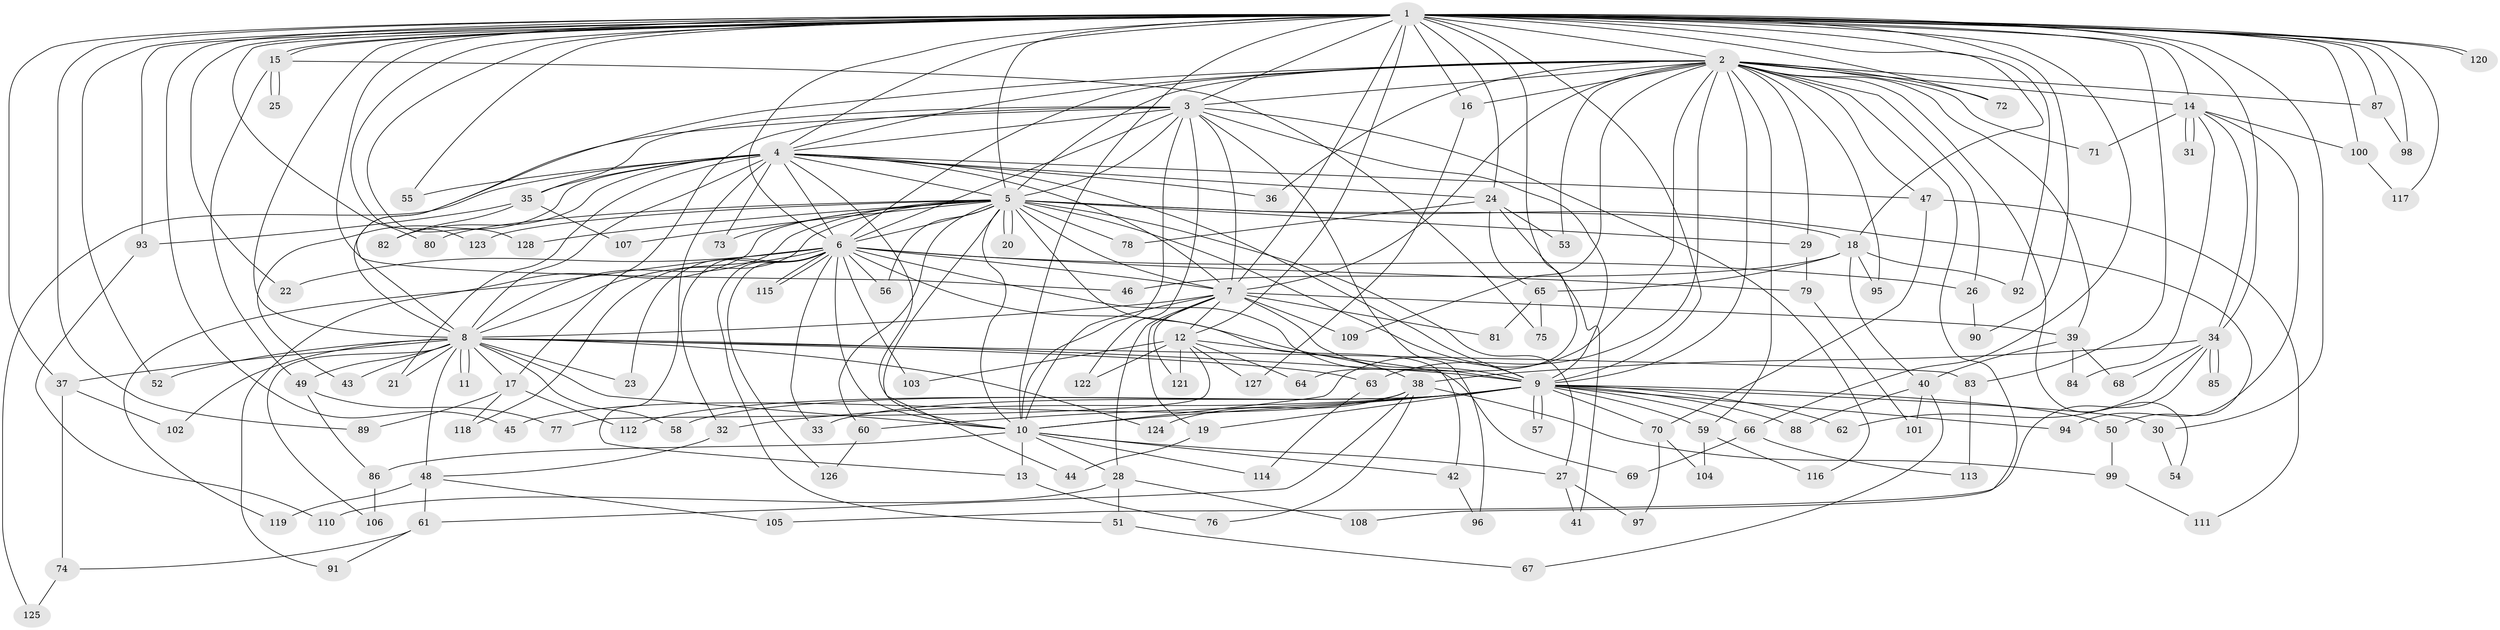 // coarse degree distribution, {37: 0.010101010101010102, 27: 0.010101010101010102, 14: 0.020202020202020204, 20: 0.010101010101010102, 25: 0.010101010101010102, 21: 0.010101010101010102, 16: 0.010101010101010102, 24: 0.020202020202020204, 2: 0.5858585858585859, 8: 0.04040404040404041, 6: 0.030303030303030304, 3: 0.13131313131313133, 5: 0.04040404040404041, 7: 0.010101010101010102, 4: 0.06060606060606061}
// Generated by graph-tools (version 1.1) at 2025/51/02/27/25 19:51:48]
// undirected, 128 vertices, 281 edges
graph export_dot {
graph [start="1"]
  node [color=gray90,style=filled];
  1;
  2;
  3;
  4;
  5;
  6;
  7;
  8;
  9;
  10;
  11;
  12;
  13;
  14;
  15;
  16;
  17;
  18;
  19;
  20;
  21;
  22;
  23;
  24;
  25;
  26;
  27;
  28;
  29;
  30;
  31;
  32;
  33;
  34;
  35;
  36;
  37;
  38;
  39;
  40;
  41;
  42;
  43;
  44;
  45;
  46;
  47;
  48;
  49;
  50;
  51;
  52;
  53;
  54;
  55;
  56;
  57;
  58;
  59;
  60;
  61;
  62;
  63;
  64;
  65;
  66;
  67;
  68;
  69;
  70;
  71;
  72;
  73;
  74;
  75;
  76;
  77;
  78;
  79;
  80;
  81;
  82;
  83;
  84;
  85;
  86;
  87;
  88;
  89;
  90;
  91;
  92;
  93;
  94;
  95;
  96;
  97;
  98;
  99;
  100;
  101;
  102;
  103;
  104;
  105;
  106;
  107;
  108;
  109;
  110;
  111;
  112;
  113;
  114;
  115;
  116;
  117;
  118;
  119;
  120;
  121;
  122;
  123;
  124;
  125;
  126;
  127;
  128;
  1 -- 2;
  1 -- 3;
  1 -- 4;
  1 -- 5;
  1 -- 6;
  1 -- 7;
  1 -- 8;
  1 -- 9;
  1 -- 10;
  1 -- 12;
  1 -- 14;
  1 -- 15;
  1 -- 15;
  1 -- 16;
  1 -- 18;
  1 -- 22;
  1 -- 24;
  1 -- 30;
  1 -- 34;
  1 -- 37;
  1 -- 45;
  1 -- 46;
  1 -- 52;
  1 -- 55;
  1 -- 64;
  1 -- 66;
  1 -- 72;
  1 -- 80;
  1 -- 83;
  1 -- 87;
  1 -- 89;
  1 -- 90;
  1 -- 92;
  1 -- 93;
  1 -- 98;
  1 -- 100;
  1 -- 117;
  1 -- 120;
  1 -- 120;
  1 -- 123;
  1 -- 128;
  2 -- 3;
  2 -- 4;
  2 -- 5;
  2 -- 6;
  2 -- 7;
  2 -- 8;
  2 -- 9;
  2 -- 10;
  2 -- 14;
  2 -- 16;
  2 -- 26;
  2 -- 29;
  2 -- 36;
  2 -- 39;
  2 -- 47;
  2 -- 53;
  2 -- 54;
  2 -- 59;
  2 -- 63;
  2 -- 71;
  2 -- 72;
  2 -- 87;
  2 -- 95;
  2 -- 108;
  2 -- 109;
  3 -- 4;
  3 -- 5;
  3 -- 6;
  3 -- 7;
  3 -- 8;
  3 -- 9;
  3 -- 10;
  3 -- 17;
  3 -- 35;
  3 -- 96;
  3 -- 116;
  3 -- 122;
  4 -- 5;
  4 -- 6;
  4 -- 7;
  4 -- 8;
  4 -- 9;
  4 -- 10;
  4 -- 13;
  4 -- 21;
  4 -- 24;
  4 -- 35;
  4 -- 36;
  4 -- 43;
  4 -- 47;
  4 -- 55;
  4 -- 73;
  4 -- 82;
  4 -- 125;
  5 -- 6;
  5 -- 7;
  5 -- 8;
  5 -- 9;
  5 -- 10;
  5 -- 18;
  5 -- 20;
  5 -- 20;
  5 -- 27;
  5 -- 29;
  5 -- 38;
  5 -- 44;
  5 -- 50;
  5 -- 56;
  5 -- 60;
  5 -- 73;
  5 -- 78;
  5 -- 80;
  5 -- 91;
  5 -- 107;
  5 -- 118;
  5 -- 123;
  5 -- 128;
  6 -- 7;
  6 -- 8;
  6 -- 9;
  6 -- 10;
  6 -- 22;
  6 -- 23;
  6 -- 26;
  6 -- 32;
  6 -- 33;
  6 -- 42;
  6 -- 51;
  6 -- 56;
  6 -- 79;
  6 -- 103;
  6 -- 115;
  6 -- 115;
  6 -- 119;
  6 -- 126;
  7 -- 8;
  7 -- 9;
  7 -- 10;
  7 -- 12;
  7 -- 19;
  7 -- 28;
  7 -- 39;
  7 -- 81;
  7 -- 109;
  7 -- 121;
  8 -- 9;
  8 -- 10;
  8 -- 11;
  8 -- 11;
  8 -- 17;
  8 -- 21;
  8 -- 23;
  8 -- 37;
  8 -- 43;
  8 -- 48;
  8 -- 49;
  8 -- 52;
  8 -- 58;
  8 -- 63;
  8 -- 83;
  8 -- 102;
  8 -- 106;
  8 -- 124;
  9 -- 10;
  9 -- 19;
  9 -- 30;
  9 -- 32;
  9 -- 33;
  9 -- 50;
  9 -- 57;
  9 -- 57;
  9 -- 58;
  9 -- 59;
  9 -- 60;
  9 -- 62;
  9 -- 66;
  9 -- 70;
  9 -- 88;
  9 -- 94;
  9 -- 112;
  10 -- 13;
  10 -- 27;
  10 -- 28;
  10 -- 42;
  10 -- 86;
  10 -- 114;
  12 -- 64;
  12 -- 69;
  12 -- 77;
  12 -- 103;
  12 -- 121;
  12 -- 122;
  12 -- 127;
  13 -- 76;
  14 -- 31;
  14 -- 31;
  14 -- 34;
  14 -- 71;
  14 -- 84;
  14 -- 94;
  14 -- 100;
  15 -- 25;
  15 -- 25;
  15 -- 49;
  15 -- 75;
  16 -- 127;
  17 -- 89;
  17 -- 112;
  17 -- 118;
  18 -- 40;
  18 -- 46;
  18 -- 65;
  18 -- 92;
  18 -- 95;
  19 -- 44;
  24 -- 41;
  24 -- 53;
  24 -- 65;
  24 -- 78;
  26 -- 90;
  27 -- 41;
  27 -- 97;
  28 -- 51;
  28 -- 108;
  28 -- 110;
  29 -- 79;
  30 -- 54;
  32 -- 48;
  34 -- 38;
  34 -- 62;
  34 -- 68;
  34 -- 85;
  34 -- 85;
  34 -- 105;
  35 -- 82;
  35 -- 93;
  35 -- 107;
  37 -- 74;
  37 -- 102;
  38 -- 45;
  38 -- 61;
  38 -- 76;
  38 -- 99;
  38 -- 124;
  39 -- 40;
  39 -- 68;
  39 -- 84;
  40 -- 67;
  40 -- 88;
  40 -- 101;
  42 -- 96;
  47 -- 70;
  47 -- 111;
  48 -- 61;
  48 -- 105;
  48 -- 119;
  49 -- 77;
  49 -- 86;
  50 -- 99;
  51 -- 67;
  59 -- 104;
  59 -- 116;
  60 -- 126;
  61 -- 74;
  61 -- 91;
  63 -- 114;
  65 -- 75;
  65 -- 81;
  66 -- 69;
  66 -- 113;
  70 -- 97;
  70 -- 104;
  74 -- 125;
  79 -- 101;
  83 -- 113;
  86 -- 106;
  87 -- 98;
  93 -- 110;
  99 -- 111;
  100 -- 117;
}
